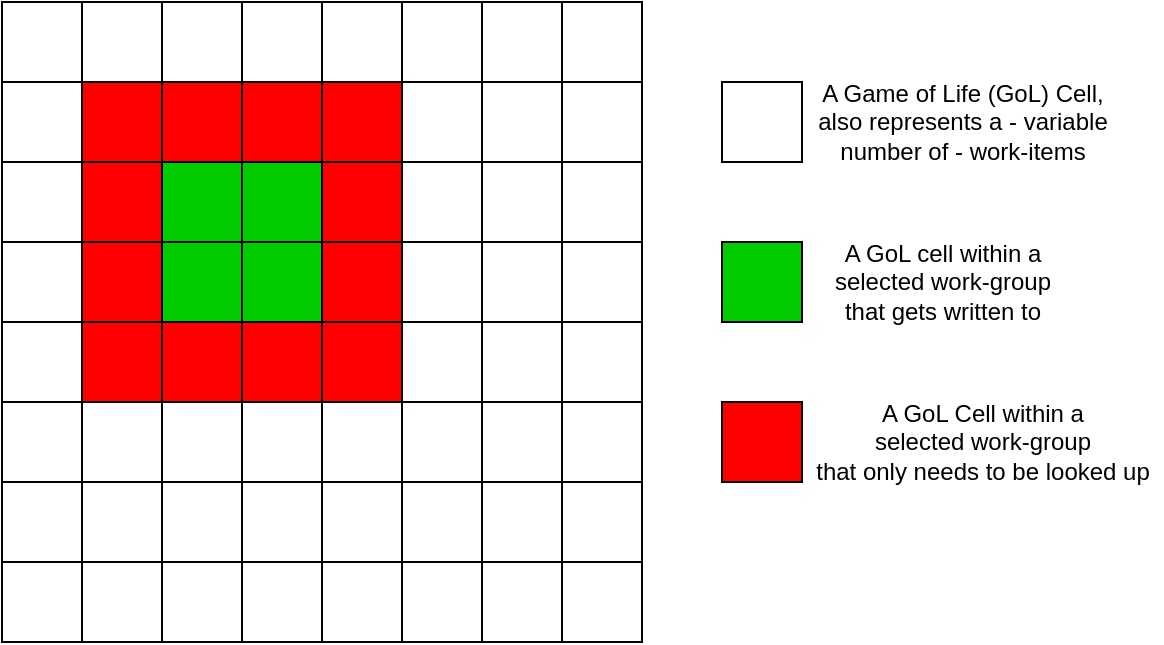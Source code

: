 <mxfile version="16.2.6" type="device"><diagram id="GDjIx8Ew1NalHU8ZQ4R0" name="Page-1"><mxGraphModel dx="369" dy="544" grid="1" gridSize="10" guides="1" tooltips="1" connect="1" arrows="1" fold="1" page="1" pageScale="1" pageWidth="850" pageHeight="1100" math="0" shadow="0"><root><mxCell id="0"/><mxCell id="1" parent="0"/><mxCell id="llrdeH2DzQqWeMRZzWyH-2" value="" style="swimlane;startSize=0;" vertex="1" parent="1"><mxGeometry x="200" y="360" width="320" height="320" as="geometry"/></mxCell><mxCell id="llrdeH2DzQqWeMRZzWyH-213" value="" style="whiteSpace=wrap;html=1;aspect=fixed;fillColor=#00CC00;gradientColor=none;" vertex="1" parent="llrdeH2DzQqWeMRZzWyH-2"><mxGeometry x="80" y="80" width="40" height="40" as="geometry"/></mxCell><mxCell id="llrdeH2DzQqWeMRZzWyH-214" value="" style="whiteSpace=wrap;html=1;aspect=fixed;fillColor=#00CC00;gradientColor=none;" vertex="1" parent="llrdeH2DzQqWeMRZzWyH-2"><mxGeometry x="120" y="80" width="40" height="40" as="geometry"/></mxCell><mxCell id="llrdeH2DzQqWeMRZzWyH-215" value="" style="whiteSpace=wrap;html=1;aspect=fixed;fillColor=#00CC00;gradientColor=none;" vertex="1" parent="llrdeH2DzQqWeMRZzWyH-2"><mxGeometry x="80" y="120" width="40" height="40" as="geometry"/></mxCell><mxCell id="llrdeH2DzQqWeMRZzWyH-216" value="" style="whiteSpace=wrap;html=1;aspect=fixed;fillColor=#00CC00;gradientColor=none;" vertex="1" parent="llrdeH2DzQqWeMRZzWyH-2"><mxGeometry x="120" y="120" width="40" height="40" as="geometry"/></mxCell><mxCell id="llrdeH2DzQqWeMRZzWyH-219" value="" style="whiteSpace=wrap;html=1;aspect=fixed;fillColor=#FF0000;gradientColor=none;" vertex="1" parent="llrdeH2DzQqWeMRZzWyH-2"><mxGeometry x="40" y="40" width="40" height="40" as="geometry"/></mxCell><mxCell id="llrdeH2DzQqWeMRZzWyH-220" value="" style="whiteSpace=wrap;html=1;aspect=fixed;fillColor=#FF0000;gradientColor=none;" vertex="1" parent="llrdeH2DzQqWeMRZzWyH-2"><mxGeometry x="80" y="40" width="40" height="40" as="geometry"/></mxCell><mxCell id="llrdeH2DzQqWeMRZzWyH-221" value="" style="whiteSpace=wrap;html=1;aspect=fixed;fillColor=#FF0000;gradientColor=none;" vertex="1" parent="llrdeH2DzQqWeMRZzWyH-2"><mxGeometry x="120" y="40" width="40" height="40" as="geometry"/></mxCell><mxCell id="llrdeH2DzQqWeMRZzWyH-222" value="" style="whiteSpace=wrap;html=1;aspect=fixed;fillColor=#FF0000;gradientColor=none;" vertex="1" parent="llrdeH2DzQqWeMRZzWyH-2"><mxGeometry x="160" y="40" width="40" height="40" as="geometry"/></mxCell><mxCell id="llrdeH2DzQqWeMRZzWyH-223" value="" style="whiteSpace=wrap;html=1;aspect=fixed;fillColor=#FF0000;gradientColor=none;" vertex="1" parent="llrdeH2DzQqWeMRZzWyH-2"><mxGeometry x="160" y="80" width="40" height="40" as="geometry"/></mxCell><mxCell id="llrdeH2DzQqWeMRZzWyH-224" value="" style="whiteSpace=wrap;html=1;aspect=fixed;fillColor=#FF0000;gradientColor=none;" vertex="1" parent="llrdeH2DzQqWeMRZzWyH-2"><mxGeometry x="160" y="120" width="40" height="40" as="geometry"/></mxCell><mxCell id="llrdeH2DzQqWeMRZzWyH-225" value="" style="whiteSpace=wrap;html=1;aspect=fixed;fillColor=#FF0000;gradientColor=none;" vertex="1" parent="llrdeH2DzQqWeMRZzWyH-2"><mxGeometry x="40" y="80" width="40" height="40" as="geometry"/></mxCell><mxCell id="llrdeH2DzQqWeMRZzWyH-226" value="" style="whiteSpace=wrap;html=1;aspect=fixed;fillColor=#FF0000;gradientColor=none;" vertex="1" parent="llrdeH2DzQqWeMRZzWyH-2"><mxGeometry x="40" y="120" width="40" height="40" as="geometry"/></mxCell><mxCell id="llrdeH2DzQqWeMRZzWyH-227" value="" style="whiteSpace=wrap;html=1;aspect=fixed;fillColor=#FF0000;gradientColor=none;" vertex="1" parent="llrdeH2DzQqWeMRZzWyH-2"><mxGeometry x="40" y="160" width="40" height="40" as="geometry"/></mxCell><mxCell id="llrdeH2DzQqWeMRZzWyH-228" value="" style="whiteSpace=wrap;html=1;aspect=fixed;fillColor=#FF0000;gradientColor=none;" vertex="1" parent="llrdeH2DzQqWeMRZzWyH-2"><mxGeometry x="80" y="160" width="40" height="40" as="geometry"/></mxCell><mxCell id="llrdeH2DzQqWeMRZzWyH-229" value="" style="whiteSpace=wrap;html=1;aspect=fixed;fillColor=#FF0000;gradientColor=none;" vertex="1" parent="llrdeH2DzQqWeMRZzWyH-2"><mxGeometry x="120" y="160" width="40" height="40" as="geometry"/></mxCell><mxCell id="llrdeH2DzQqWeMRZzWyH-230" value="" style="whiteSpace=wrap;html=1;aspect=fixed;fillColor=#FF0000;gradientColor=none;" vertex="1" parent="llrdeH2DzQqWeMRZzWyH-2"><mxGeometry x="160" y="160" width="40" height="40" as="geometry"/></mxCell><mxCell id="llrdeH2DzQqWeMRZzWyH-231" value="" style="whiteSpace=wrap;html=1;aspect=fixed;fillColor=#FFFFFF;gradientColor=none;" vertex="1" parent="llrdeH2DzQqWeMRZzWyH-2"><mxGeometry y="200" width="40" height="40" as="geometry"/></mxCell><mxCell id="llrdeH2DzQqWeMRZzWyH-232" value="" style="whiteSpace=wrap;html=1;aspect=fixed;fillColor=#FFFFFF;gradientColor=none;" vertex="1" parent="llrdeH2DzQqWeMRZzWyH-2"><mxGeometry x="40" y="200" width="40" height="40" as="geometry"/></mxCell><mxCell id="llrdeH2DzQqWeMRZzWyH-233" value="" style="whiteSpace=wrap;html=1;aspect=fixed;fillColor=#FFFFFF;gradientColor=none;" vertex="1" parent="llrdeH2DzQqWeMRZzWyH-2"><mxGeometry x="80" y="200" width="40" height="40" as="geometry"/></mxCell><mxCell id="llrdeH2DzQqWeMRZzWyH-234" value="" style="whiteSpace=wrap;html=1;aspect=fixed;fillColor=#FFFFFF;gradientColor=none;" vertex="1" parent="llrdeH2DzQqWeMRZzWyH-2"><mxGeometry x="120" y="200" width="40" height="40" as="geometry"/></mxCell><mxCell id="llrdeH2DzQqWeMRZzWyH-239" value="" style="whiteSpace=wrap;html=1;aspect=fixed;fillColor=#FFFFFF;gradientColor=none;" vertex="1" parent="llrdeH2DzQqWeMRZzWyH-2"><mxGeometry y="240" width="40" height="40" as="geometry"/></mxCell><mxCell id="llrdeH2DzQqWeMRZzWyH-240" value="" style="whiteSpace=wrap;html=1;aspect=fixed;fillColor=#FFFFFF;gradientColor=none;" vertex="1" parent="llrdeH2DzQqWeMRZzWyH-2"><mxGeometry x="40" y="240" width="40" height="40" as="geometry"/></mxCell><mxCell id="llrdeH2DzQqWeMRZzWyH-241" value="" style="whiteSpace=wrap;html=1;aspect=fixed;fillColor=#FFFFFF;gradientColor=none;" vertex="1" parent="llrdeH2DzQqWeMRZzWyH-2"><mxGeometry x="80" y="240" width="40" height="40" as="geometry"/></mxCell><mxCell id="llrdeH2DzQqWeMRZzWyH-242" value="" style="whiteSpace=wrap;html=1;aspect=fixed;fillColor=#FFFFFF;gradientColor=none;" vertex="1" parent="llrdeH2DzQqWeMRZzWyH-2"><mxGeometry x="120" y="240" width="40" height="40" as="geometry"/></mxCell><mxCell id="llrdeH2DzQqWeMRZzWyH-243" value="" style="whiteSpace=wrap;html=1;aspect=fixed;fillColor=#FFFFFF;gradientColor=none;" vertex="1" parent="llrdeH2DzQqWeMRZzWyH-2"><mxGeometry x="160" y="240" width="40" height="40" as="geometry"/></mxCell><mxCell id="llrdeH2DzQqWeMRZzWyH-244" value="" style="whiteSpace=wrap;html=1;aspect=fixed;fillColor=#FFFFFF;gradientColor=none;" vertex="1" parent="llrdeH2DzQqWeMRZzWyH-2"><mxGeometry x="200" y="240" width="40" height="40" as="geometry"/></mxCell><mxCell id="llrdeH2DzQqWeMRZzWyH-245" value="" style="whiteSpace=wrap;html=1;aspect=fixed;fillColor=#FFFFFF;gradientColor=none;" vertex="1" parent="llrdeH2DzQqWeMRZzWyH-2"><mxGeometry x="240" y="240" width="40" height="40" as="geometry"/></mxCell><mxCell id="llrdeH2DzQqWeMRZzWyH-246" value="" style="whiteSpace=wrap;html=1;aspect=fixed;fillColor=#FFFFFF;gradientColor=none;" vertex="1" parent="llrdeH2DzQqWeMRZzWyH-2"><mxGeometry x="280" y="240" width="40" height="40" as="geometry"/></mxCell><mxCell id="llrdeH2DzQqWeMRZzWyH-247" value="" style="whiteSpace=wrap;html=1;aspect=fixed;fillColor=#FFFFFF;gradientColor=none;" vertex="1" parent="llrdeH2DzQqWeMRZzWyH-2"><mxGeometry y="280" width="40" height="40" as="geometry"/></mxCell><mxCell id="llrdeH2DzQqWeMRZzWyH-248" value="" style="whiteSpace=wrap;html=1;aspect=fixed;fillColor=#FFFFFF;gradientColor=none;" vertex="1" parent="llrdeH2DzQqWeMRZzWyH-2"><mxGeometry x="40" y="280" width="40" height="40" as="geometry"/></mxCell><mxCell id="llrdeH2DzQqWeMRZzWyH-249" value="" style="whiteSpace=wrap;html=1;aspect=fixed;fillColor=#FFFFFF;gradientColor=none;" vertex="1" parent="llrdeH2DzQqWeMRZzWyH-2"><mxGeometry x="80" y="280" width="40" height="40" as="geometry"/></mxCell><mxCell id="llrdeH2DzQqWeMRZzWyH-250" value="" style="whiteSpace=wrap;html=1;aspect=fixed;fillColor=#FFFFFF;gradientColor=none;" vertex="1" parent="llrdeH2DzQqWeMRZzWyH-2"><mxGeometry x="120" y="280" width="40" height="40" as="geometry"/></mxCell><mxCell id="llrdeH2DzQqWeMRZzWyH-251" value="" style="whiteSpace=wrap;html=1;aspect=fixed;fillColor=#FFFFFF;gradientColor=none;" vertex="1" parent="llrdeH2DzQqWeMRZzWyH-2"><mxGeometry x="160" y="280" width="40" height="40" as="geometry"/></mxCell><mxCell id="llrdeH2DzQqWeMRZzWyH-252" value="" style="whiteSpace=wrap;html=1;aspect=fixed;fillColor=#FFFFFF;gradientColor=none;" vertex="1" parent="llrdeH2DzQqWeMRZzWyH-2"><mxGeometry x="200" y="280" width="40" height="40" as="geometry"/></mxCell><mxCell id="llrdeH2DzQqWeMRZzWyH-253" value="" style="whiteSpace=wrap;html=1;aspect=fixed;fillColor=#FFFFFF;gradientColor=none;" vertex="1" parent="llrdeH2DzQqWeMRZzWyH-2"><mxGeometry x="240" y="280" width="40" height="40" as="geometry"/></mxCell><mxCell id="llrdeH2DzQqWeMRZzWyH-254" value="" style="whiteSpace=wrap;html=1;aspect=fixed;fillColor=#FFFFFF;gradientColor=none;" vertex="1" parent="llrdeH2DzQqWeMRZzWyH-2"><mxGeometry x="280" y="280" width="40" height="40" as="geometry"/></mxCell><mxCell id="llrdeH2DzQqWeMRZzWyH-255" value="" style="whiteSpace=wrap;html=1;aspect=fixed;fillColor=#FFFFFF;gradientColor=none;" vertex="1" parent="llrdeH2DzQqWeMRZzWyH-2"><mxGeometry width="40" height="40" as="geometry"/></mxCell><mxCell id="llrdeH2DzQqWeMRZzWyH-256" value="" style="whiteSpace=wrap;html=1;aspect=fixed;fillColor=#FFFFFF;gradientColor=none;" vertex="1" parent="llrdeH2DzQqWeMRZzWyH-2"><mxGeometry x="40" width="40" height="40" as="geometry"/></mxCell><mxCell id="llrdeH2DzQqWeMRZzWyH-257" value="" style="whiteSpace=wrap;html=1;aspect=fixed;fillColor=#FFFFFF;gradientColor=none;" vertex="1" parent="llrdeH2DzQqWeMRZzWyH-2"><mxGeometry x="80" width="40" height="40" as="geometry"/></mxCell><mxCell id="llrdeH2DzQqWeMRZzWyH-258" value="" style="whiteSpace=wrap;html=1;aspect=fixed;fillColor=#FFFFFF;gradientColor=none;" vertex="1" parent="llrdeH2DzQqWeMRZzWyH-2"><mxGeometry x="120" width="40" height="40" as="geometry"/></mxCell><mxCell id="llrdeH2DzQqWeMRZzWyH-259" value="" style="whiteSpace=wrap;html=1;aspect=fixed;fillColor=#FFFFFF;gradientColor=none;" vertex="1" parent="llrdeH2DzQqWeMRZzWyH-2"><mxGeometry x="160" width="40" height="40" as="geometry"/></mxCell><mxCell id="llrdeH2DzQqWeMRZzWyH-260" value="" style="whiteSpace=wrap;html=1;aspect=fixed;fillColor=#FFFFFF;gradientColor=none;" vertex="1" parent="llrdeH2DzQqWeMRZzWyH-2"><mxGeometry x="200" width="40" height="40" as="geometry"/></mxCell><mxCell id="llrdeH2DzQqWeMRZzWyH-261" value="" style="whiteSpace=wrap;html=1;aspect=fixed;fillColor=#FFFFFF;gradientColor=none;" vertex="1" parent="llrdeH2DzQqWeMRZzWyH-2"><mxGeometry x="240" width="40" height="40" as="geometry"/></mxCell><mxCell id="llrdeH2DzQqWeMRZzWyH-262" value="" style="whiteSpace=wrap;html=1;aspect=fixed;fillColor=#FFFFFF;gradientColor=none;" vertex="1" parent="llrdeH2DzQqWeMRZzWyH-2"><mxGeometry x="280" width="40" height="40" as="geometry"/></mxCell><mxCell id="llrdeH2DzQqWeMRZzWyH-263" value="" style="whiteSpace=wrap;html=1;aspect=fixed;fillColor=#FFFFFF;gradientColor=none;" vertex="1" parent="llrdeH2DzQqWeMRZzWyH-2"><mxGeometry x="200" y="40" width="40" height="40" as="geometry"/></mxCell><mxCell id="llrdeH2DzQqWeMRZzWyH-264" value="" style="whiteSpace=wrap;html=1;aspect=fixed;fillColor=#FFFFFF;gradientColor=none;" vertex="1" parent="llrdeH2DzQqWeMRZzWyH-2"><mxGeometry x="240" y="40" width="40" height="40" as="geometry"/></mxCell><mxCell id="llrdeH2DzQqWeMRZzWyH-265" value="" style="whiteSpace=wrap;html=1;aspect=fixed;fillColor=#FFFFFF;gradientColor=none;" vertex="1" parent="llrdeH2DzQqWeMRZzWyH-2"><mxGeometry x="280" y="40" width="40" height="40" as="geometry"/></mxCell><mxCell id="llrdeH2DzQqWeMRZzWyH-266" value="" style="whiteSpace=wrap;html=1;aspect=fixed;fillColor=#FFFFFF;gradientColor=none;" vertex="1" parent="llrdeH2DzQqWeMRZzWyH-2"><mxGeometry x="200" y="80" width="40" height="40" as="geometry"/></mxCell><mxCell id="llrdeH2DzQqWeMRZzWyH-267" value="" style="whiteSpace=wrap;html=1;aspect=fixed;fillColor=#FFFFFF;gradientColor=none;" vertex="1" parent="llrdeH2DzQqWeMRZzWyH-2"><mxGeometry x="240" y="80" width="40" height="40" as="geometry"/></mxCell><mxCell id="llrdeH2DzQqWeMRZzWyH-268" value="" style="whiteSpace=wrap;html=1;aspect=fixed;fillColor=#FFFFFF;gradientColor=none;" vertex="1" parent="llrdeH2DzQqWeMRZzWyH-2"><mxGeometry x="280" y="80" width="40" height="40" as="geometry"/></mxCell><mxCell id="llrdeH2DzQqWeMRZzWyH-269" value="" style="whiteSpace=wrap;html=1;aspect=fixed;fillColor=#FFFFFF;gradientColor=none;" vertex="1" parent="llrdeH2DzQqWeMRZzWyH-2"><mxGeometry x="200" y="120" width="40" height="40" as="geometry"/></mxCell><mxCell id="llrdeH2DzQqWeMRZzWyH-270" value="" style="whiteSpace=wrap;html=1;aspect=fixed;fillColor=#FFFFFF;gradientColor=none;" vertex="1" parent="llrdeH2DzQqWeMRZzWyH-2"><mxGeometry x="240" y="120" width="40" height="40" as="geometry"/></mxCell><mxCell id="llrdeH2DzQqWeMRZzWyH-271" value="" style="whiteSpace=wrap;html=1;aspect=fixed;fillColor=#FFFFFF;gradientColor=none;" vertex="1" parent="llrdeH2DzQqWeMRZzWyH-2"><mxGeometry x="280" y="120" width="40" height="40" as="geometry"/></mxCell><mxCell id="llrdeH2DzQqWeMRZzWyH-272" value="" style="whiteSpace=wrap;html=1;aspect=fixed;fillColor=#FFFFFF;gradientColor=none;" vertex="1" parent="llrdeH2DzQqWeMRZzWyH-2"><mxGeometry x="200" y="160" width="40" height="40" as="geometry"/></mxCell><mxCell id="llrdeH2DzQqWeMRZzWyH-273" value="" style="whiteSpace=wrap;html=1;aspect=fixed;fillColor=#FFFFFF;gradientColor=none;" vertex="1" parent="llrdeH2DzQqWeMRZzWyH-2"><mxGeometry x="240" y="160" width="40" height="40" as="geometry"/></mxCell><mxCell id="llrdeH2DzQqWeMRZzWyH-274" value="" style="whiteSpace=wrap;html=1;aspect=fixed;fillColor=#FFFFFF;gradientColor=none;" vertex="1" parent="llrdeH2DzQqWeMRZzWyH-2"><mxGeometry x="280" y="160" width="40" height="40" as="geometry"/></mxCell><mxCell id="llrdeH2DzQqWeMRZzWyH-275" value="" style="whiteSpace=wrap;html=1;aspect=fixed;fillColor=#FFFFFF;gradientColor=none;" vertex="1" parent="llrdeH2DzQqWeMRZzWyH-2"><mxGeometry y="40" width="40" height="40" as="geometry"/></mxCell><mxCell id="llrdeH2DzQqWeMRZzWyH-276" value="" style="whiteSpace=wrap;html=1;aspect=fixed;fillColor=#FFFFFF;gradientColor=none;" vertex="1" parent="llrdeH2DzQqWeMRZzWyH-2"><mxGeometry y="80" width="40" height="40" as="geometry"/></mxCell><mxCell id="llrdeH2DzQqWeMRZzWyH-277" value="" style="whiteSpace=wrap;html=1;aspect=fixed;fillColor=#FFFFFF;gradientColor=none;" vertex="1" parent="llrdeH2DzQqWeMRZzWyH-2"><mxGeometry y="120" width="40" height="40" as="geometry"/></mxCell><mxCell id="llrdeH2DzQqWeMRZzWyH-278" value="" style="whiteSpace=wrap;html=1;aspect=fixed;fillColor=#FFFFFF;gradientColor=none;" vertex="1" parent="llrdeH2DzQqWeMRZzWyH-2"><mxGeometry y="160" width="40" height="40" as="geometry"/></mxCell><mxCell id="llrdeH2DzQqWeMRZzWyH-235" value="" style="whiteSpace=wrap;html=1;aspect=fixed;fillColor=#FFFFFF;gradientColor=none;" vertex="1" parent="1"><mxGeometry x="360" y="560" width="40" height="40" as="geometry"/></mxCell><mxCell id="llrdeH2DzQqWeMRZzWyH-236" value="" style="whiteSpace=wrap;html=1;aspect=fixed;fillColor=#FFFFFF;gradientColor=none;" vertex="1" parent="1"><mxGeometry x="400" y="560" width="40" height="40" as="geometry"/></mxCell><mxCell id="llrdeH2DzQqWeMRZzWyH-237" value="" style="whiteSpace=wrap;html=1;aspect=fixed;fillColor=#FFFFFF;gradientColor=none;" vertex="1" parent="1"><mxGeometry x="440" y="560" width="40" height="40" as="geometry"/></mxCell><mxCell id="llrdeH2DzQqWeMRZzWyH-238" value="" style="whiteSpace=wrap;html=1;aspect=fixed;fillColor=#FFFFFF;gradientColor=none;" vertex="1" parent="1"><mxGeometry x="480" y="560" width="40" height="40" as="geometry"/></mxCell><mxCell id="llrdeH2DzQqWeMRZzWyH-279" value="" style="whiteSpace=wrap;html=1;aspect=fixed;fillColor=#FFFFFF;gradientColor=none;" vertex="1" parent="1"><mxGeometry x="560" y="400" width="40" height="40" as="geometry"/></mxCell><mxCell id="llrdeH2DzQqWeMRZzWyH-280" value="&lt;div&gt;A Game of Life (GoL) Cell, &lt;br&gt;&lt;/div&gt;&lt;div&gt;also represents a - variable &lt;br&gt;&lt;/div&gt;&lt;div&gt;number of - work-items&lt;/div&gt;" style="text;html=1;align=center;verticalAlign=middle;resizable=0;points=[];autosize=1;strokeColor=none;fillColor=none;" vertex="1" parent="1"><mxGeometry x="600" y="395" width="160" height="50" as="geometry"/></mxCell><mxCell id="llrdeH2DzQqWeMRZzWyH-281" value="" style="whiteSpace=wrap;html=1;aspect=fixed;fillColor=#00CC00;gradientColor=none;" vertex="1" parent="1"><mxGeometry x="560" y="480" width="40" height="40" as="geometry"/></mxCell><mxCell id="llrdeH2DzQqWeMRZzWyH-282" value="" style="whiteSpace=wrap;html=1;aspect=fixed;fillColor=#FF0000;gradientColor=none;" vertex="1" parent="1"><mxGeometry x="560" y="560" width="40" height="40" as="geometry"/></mxCell><mxCell id="llrdeH2DzQqWeMRZzWyH-285" value="&lt;div&gt;A GoL cell within a &lt;br&gt;&lt;/div&gt;&lt;div&gt;selected work-group &lt;br&gt;&lt;/div&gt;&lt;div&gt;that gets written to&lt;/div&gt;" style="text;html=1;align=center;verticalAlign=middle;resizable=0;points=[];autosize=1;strokeColor=none;fillColor=none;" vertex="1" parent="1"><mxGeometry x="610" y="475" width="120" height="50" as="geometry"/></mxCell><mxCell id="llrdeH2DzQqWeMRZzWyH-286" value="&lt;div&gt;A GoL Cell within a &lt;br&gt;&lt;/div&gt;&lt;div&gt;selected work-group &lt;br&gt;&lt;/div&gt;&lt;div&gt;that only needs to be looked up&lt;/div&gt;" style="text;html=1;align=center;verticalAlign=middle;resizable=0;points=[];autosize=1;strokeColor=none;fillColor=none;" vertex="1" parent="1"><mxGeometry x="600" y="555" width="180" height="50" as="geometry"/></mxCell></root></mxGraphModel></diagram></mxfile>